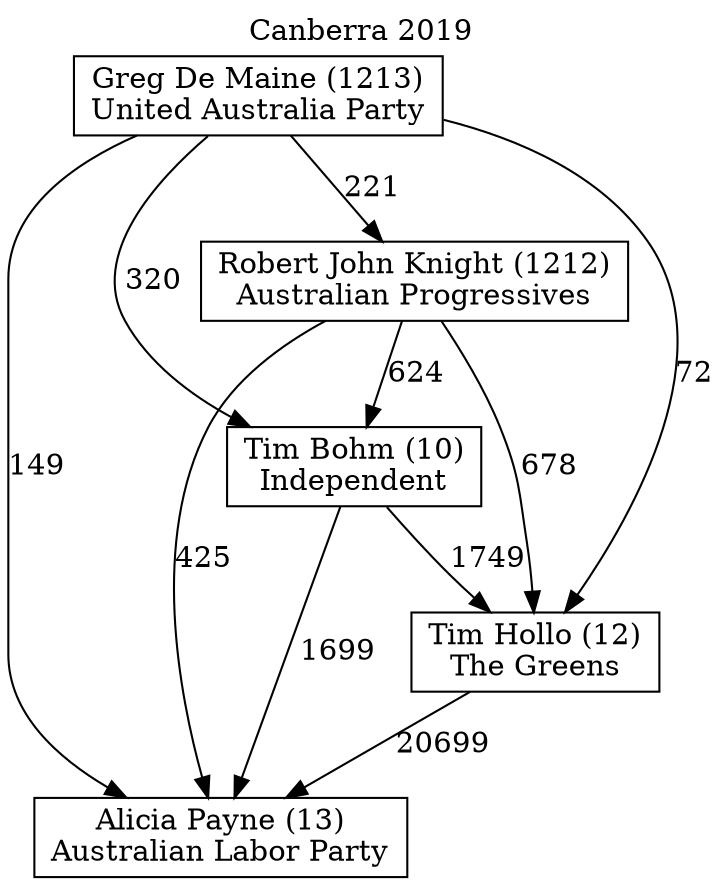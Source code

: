 // House preference flow
digraph "Alicia Payne (13)_Canberra_2019" {
	graph [label="Canberra 2019" labelloc=t mclimit=10]
	node [shape=box]
	"Alicia Payne (13)" [label="Alicia Payne (13)
Australian Labor Party"]
	"Greg De Maine (1213)" [label="Greg De Maine (1213)
United Australia Party"]
	"Robert John Knight (1212)" [label="Robert John Knight (1212)
Australian Progressives"]
	"Tim Bohm (10)" [label="Tim Bohm (10)
Independent"]
	"Tim Hollo (12)" [label="Tim Hollo (12)
The Greens"]
	"Greg De Maine (1213)" -> "Alicia Payne (13)" [label=149]
	"Greg De Maine (1213)" -> "Robert John Knight (1212)" [label=221]
	"Greg De Maine (1213)" -> "Tim Bohm (10)" [label=320]
	"Greg De Maine (1213)" -> "Tim Hollo (12)" [label=72]
	"Robert John Knight (1212)" -> "Alicia Payne (13)" [label=425]
	"Robert John Knight (1212)" -> "Tim Bohm (10)" [label=624]
	"Robert John Knight (1212)" -> "Tim Hollo (12)" [label=678]
	"Tim Bohm (10)" -> "Alicia Payne (13)" [label=1699]
	"Tim Bohm (10)" -> "Tim Hollo (12)" [label=1749]
	"Tim Hollo (12)" -> "Alicia Payne (13)" [label=20699]
}
